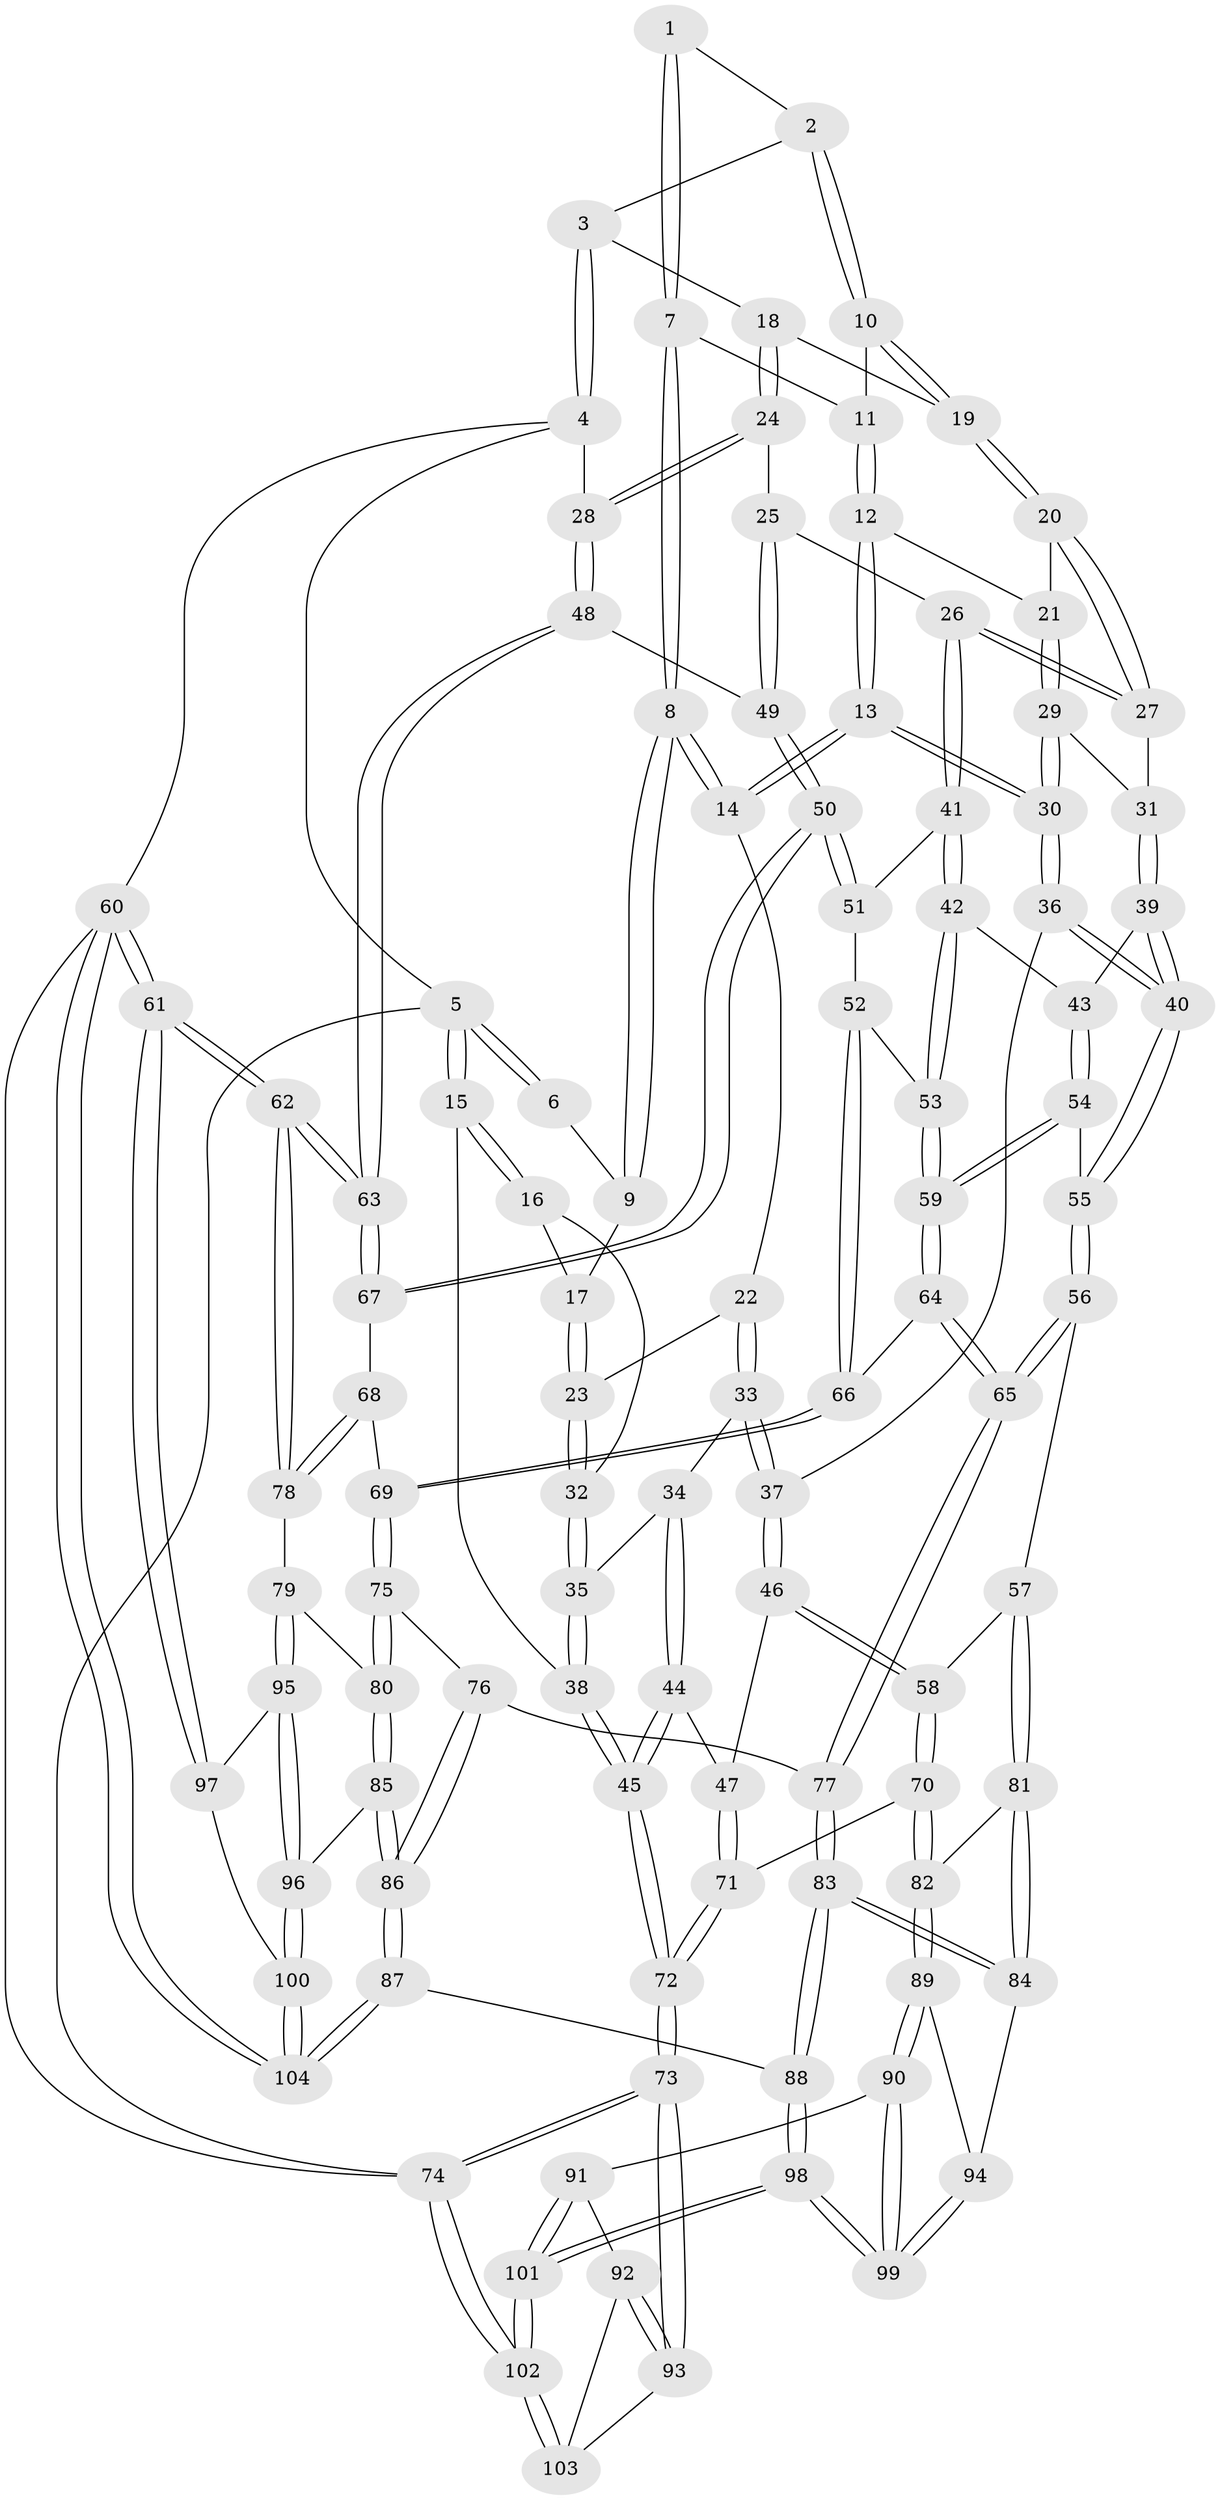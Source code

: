 // Generated by graph-tools (version 1.1) at 2025/03/03/09/25 03:03:16]
// undirected, 104 vertices, 257 edges
graph export_dot {
graph [start="1"]
  node [color=gray90,style=filled];
  1 [pos="+0.3585269996528463+0"];
  2 [pos="+0.8639619246326539+0"];
  3 [pos="+0.9759021867145822+0"];
  4 [pos="+1+0"];
  5 [pos="+0+0"];
  6 [pos="+0.1472214233521851+0"];
  7 [pos="+0.3666897166666259+0"];
  8 [pos="+0.250015434837956+0.15044637811575992"];
  9 [pos="+0.0846342908921098+0.07662633967778869"];
  10 [pos="+0.5923963848572597+0.09538821701072984"];
  11 [pos="+0.43986090386570137+0.05215195229916534"];
  12 [pos="+0.4457938081680897+0.1002707972910229"];
  13 [pos="+0.3324157140244733+0.2728893740769681"];
  14 [pos="+0.25163320014607404+0.19424042897276725"];
  15 [pos="+0+0.16699975251456853"];
  16 [pos="+0+0.12357889014554654"];
  17 [pos="+0.031023360857634696+0.11184893595675842"];
  18 [pos="+0.7062088782403415+0.15650733190099328"];
  19 [pos="+0.6066487410166969+0.13743849820074214"];
  20 [pos="+0.5970492217623902+0.16047361249423964"];
  21 [pos="+0.46943175729292+0.17362875908723885"];
  22 [pos="+0.1706407786909574+0.2515676708012146"];
  23 [pos="+0.11839649357929038+0.25822853745073676"];
  24 [pos="+0.7584486065328913+0.2519936137197894"];
  25 [pos="+0.7216864689713182+0.3295994112930221"];
  26 [pos="+0.6548693330184383+0.3461985387822896"];
  27 [pos="+0.5804690446707884+0.29446553719943586"];
  28 [pos="+1+0"];
  29 [pos="+0.46544213293115394+0.2696097369547629"];
  30 [pos="+0.3391954313153539+0.2816869493221976"];
  31 [pos="+0.5084397841011021+0.29345176639831333"];
  32 [pos="+0.0883680605862913+0.2817322074601422"];
  33 [pos="+0.19142549493637104+0.3934179767484169"];
  34 [pos="+0.11439040226015472+0.39911663205600484"];
  35 [pos="+0.07508226314575786+0.29360971163252375"];
  36 [pos="+0.31533744522395696+0.4091380120619342"];
  37 [pos="+0.24033948866307495+0.4231345778331456"];
  38 [pos="+0+0.33899443522331657"];
  39 [pos="+0.4597684955435799+0.42642105952049675"];
  40 [pos="+0.34526168025711856+0.44159048894617925"];
  41 [pos="+0.6404992543467577+0.38726210638302094"];
  42 [pos="+0.5489208864735232+0.4696583607625241"];
  43 [pos="+0.4962017636239545+0.45610839332340425"];
  44 [pos="+0+0.5257963478254291"];
  45 [pos="+0+0.5621219489223152"];
  46 [pos="+0.1650361993591837+0.5574980557976728"];
  47 [pos="+0.14074057817599012+0.5552371395765495"];
  48 [pos="+1+0.3509476303401837"];
  49 [pos="+0.847218897084615+0.4280860114742904"];
  50 [pos="+0.7985337652336958+0.5671063025150481"];
  51 [pos="+0.6583181065022584+0.4459418247313277"];
  52 [pos="+0.6489866790344732+0.568622941351724"];
  53 [pos="+0.5492011407082997+0.4717249257172475"];
  54 [pos="+0.4616940432449995+0.5210061569578678"];
  55 [pos="+0.3580638266590403+0.5390510382927945"];
  56 [pos="+0.3418259781337334+0.6348770226009546"];
  57 [pos="+0.33598142650867313+0.6379700274709892"];
  58 [pos="+0.19965919744086902+0.5910273113752337"];
  59 [pos="+0.5238914395306982+0.591826941605425"];
  60 [pos="+1+1"];
  61 [pos="+1+1"];
  62 [pos="+1+0.700418788690955"];
  63 [pos="+1+0.578276914163033"];
  64 [pos="+0.5256902025927462+0.608619156318531"];
  65 [pos="+0.47575688249494813+0.6740577022781594"];
  66 [pos="+0.6548974999239614+0.5902743434422584"];
  67 [pos="+0.7975006335034188+0.57518230824483"];
  68 [pos="+0.7770907570090394+0.6180131680267216"];
  69 [pos="+0.733650866295012+0.6376889524384534"];
  70 [pos="+0.12309302741596301+0.7753745004806227"];
  71 [pos="+0.09234158533193638+0.7672990377031669"];
  72 [pos="+0+0.714536495805593"];
  73 [pos="+0+0.7717031070228833"];
  74 [pos="+0+1"];
  75 [pos="+0.6896173482763591+0.7330059289890666"];
  76 [pos="+0.5391976161660637+0.7626925499031487"];
  77 [pos="+0.5183479664097446+0.757162739813024"];
  78 [pos="+0.9362802209075098+0.7473510878087237"];
  79 [pos="+0.868829520356547+0.8383085001454916"];
  80 [pos="+0.7338780019689891+0.8280356859707837"];
  81 [pos="+0.3118268363261103+0.6948344270633464"];
  82 [pos="+0.14711031370164426+0.7917958049902588"];
  83 [pos="+0.4373809514046805+0.8620051735599749"];
  84 [pos="+0.3420918694442229+0.8374179296998393"];
  85 [pos="+0.6925722458800098+0.9131256837835211"];
  86 [pos="+0.6410534324528601+0.9639149337421173"];
  87 [pos="+0.5433224644544801+1"];
  88 [pos="+0.5151026025307266+1"];
  89 [pos="+0.16763428545512965+0.8370380957777751"];
  90 [pos="+0.16508977356695087+0.8491043146524035"];
  91 [pos="+0.11674449006067825+0.9152227420408816"];
  92 [pos="+0.09365640704136106+0.9216433653439714"];
  93 [pos="+0+0.8608485379995513"];
  94 [pos="+0.2982014954653383+0.8661305475052195"];
  95 [pos="+0.8688784075492118+0.8385645831681036"];
  96 [pos="+0.8223278920484696+0.955513407535979"];
  97 [pos="+0.8945432193955498+0.873620200657761"];
  98 [pos="+0.2984673943745705+1"];
  99 [pos="+0.2854582239800723+1"];
  100 [pos="+0.8905451628531739+1"];
  101 [pos="+0.20519719588925694+1"];
  102 [pos="+0.12717805386709452+1"];
  103 [pos="+0.055089984637244474+0.9776053978862098"];
  104 [pos="+0.9412205687753382+1"];
  1 -- 2;
  1 -- 7;
  1 -- 7;
  2 -- 3;
  2 -- 10;
  2 -- 10;
  3 -- 4;
  3 -- 4;
  3 -- 18;
  4 -- 5;
  4 -- 28;
  4 -- 60;
  5 -- 6;
  5 -- 6;
  5 -- 15;
  5 -- 15;
  5 -- 74;
  6 -- 9;
  7 -- 8;
  7 -- 8;
  7 -- 11;
  8 -- 9;
  8 -- 9;
  8 -- 14;
  8 -- 14;
  9 -- 17;
  10 -- 11;
  10 -- 19;
  10 -- 19;
  11 -- 12;
  11 -- 12;
  12 -- 13;
  12 -- 13;
  12 -- 21;
  13 -- 14;
  13 -- 14;
  13 -- 30;
  13 -- 30;
  14 -- 22;
  15 -- 16;
  15 -- 16;
  15 -- 38;
  16 -- 17;
  16 -- 32;
  17 -- 23;
  17 -- 23;
  18 -- 19;
  18 -- 24;
  18 -- 24;
  19 -- 20;
  19 -- 20;
  20 -- 21;
  20 -- 27;
  20 -- 27;
  21 -- 29;
  21 -- 29;
  22 -- 23;
  22 -- 33;
  22 -- 33;
  23 -- 32;
  23 -- 32;
  24 -- 25;
  24 -- 28;
  24 -- 28;
  25 -- 26;
  25 -- 49;
  25 -- 49;
  26 -- 27;
  26 -- 27;
  26 -- 41;
  26 -- 41;
  27 -- 31;
  28 -- 48;
  28 -- 48;
  29 -- 30;
  29 -- 30;
  29 -- 31;
  30 -- 36;
  30 -- 36;
  31 -- 39;
  31 -- 39;
  32 -- 35;
  32 -- 35;
  33 -- 34;
  33 -- 37;
  33 -- 37;
  34 -- 35;
  34 -- 44;
  34 -- 44;
  35 -- 38;
  35 -- 38;
  36 -- 37;
  36 -- 40;
  36 -- 40;
  37 -- 46;
  37 -- 46;
  38 -- 45;
  38 -- 45;
  39 -- 40;
  39 -- 40;
  39 -- 43;
  40 -- 55;
  40 -- 55;
  41 -- 42;
  41 -- 42;
  41 -- 51;
  42 -- 43;
  42 -- 53;
  42 -- 53;
  43 -- 54;
  43 -- 54;
  44 -- 45;
  44 -- 45;
  44 -- 47;
  45 -- 72;
  45 -- 72;
  46 -- 47;
  46 -- 58;
  46 -- 58;
  47 -- 71;
  47 -- 71;
  48 -- 49;
  48 -- 63;
  48 -- 63;
  49 -- 50;
  49 -- 50;
  50 -- 51;
  50 -- 51;
  50 -- 67;
  50 -- 67;
  51 -- 52;
  52 -- 53;
  52 -- 66;
  52 -- 66;
  53 -- 59;
  53 -- 59;
  54 -- 55;
  54 -- 59;
  54 -- 59;
  55 -- 56;
  55 -- 56;
  56 -- 57;
  56 -- 65;
  56 -- 65;
  57 -- 58;
  57 -- 81;
  57 -- 81;
  58 -- 70;
  58 -- 70;
  59 -- 64;
  59 -- 64;
  60 -- 61;
  60 -- 61;
  60 -- 104;
  60 -- 104;
  60 -- 74;
  61 -- 62;
  61 -- 62;
  61 -- 97;
  61 -- 97;
  62 -- 63;
  62 -- 63;
  62 -- 78;
  62 -- 78;
  63 -- 67;
  63 -- 67;
  64 -- 65;
  64 -- 65;
  64 -- 66;
  65 -- 77;
  65 -- 77;
  66 -- 69;
  66 -- 69;
  67 -- 68;
  68 -- 69;
  68 -- 78;
  68 -- 78;
  69 -- 75;
  69 -- 75;
  70 -- 71;
  70 -- 82;
  70 -- 82;
  71 -- 72;
  71 -- 72;
  72 -- 73;
  72 -- 73;
  73 -- 74;
  73 -- 74;
  73 -- 93;
  73 -- 93;
  74 -- 102;
  74 -- 102;
  75 -- 76;
  75 -- 80;
  75 -- 80;
  76 -- 77;
  76 -- 86;
  76 -- 86;
  77 -- 83;
  77 -- 83;
  78 -- 79;
  79 -- 80;
  79 -- 95;
  79 -- 95;
  80 -- 85;
  80 -- 85;
  81 -- 82;
  81 -- 84;
  81 -- 84;
  82 -- 89;
  82 -- 89;
  83 -- 84;
  83 -- 84;
  83 -- 88;
  83 -- 88;
  84 -- 94;
  85 -- 86;
  85 -- 86;
  85 -- 96;
  86 -- 87;
  86 -- 87;
  87 -- 88;
  87 -- 104;
  87 -- 104;
  88 -- 98;
  88 -- 98;
  89 -- 90;
  89 -- 90;
  89 -- 94;
  90 -- 91;
  90 -- 99;
  90 -- 99;
  91 -- 92;
  91 -- 101;
  91 -- 101;
  92 -- 93;
  92 -- 93;
  92 -- 103;
  93 -- 103;
  94 -- 99;
  94 -- 99;
  95 -- 96;
  95 -- 96;
  95 -- 97;
  96 -- 100;
  96 -- 100;
  97 -- 100;
  98 -- 99;
  98 -- 99;
  98 -- 101;
  98 -- 101;
  100 -- 104;
  100 -- 104;
  101 -- 102;
  101 -- 102;
  102 -- 103;
  102 -- 103;
}

